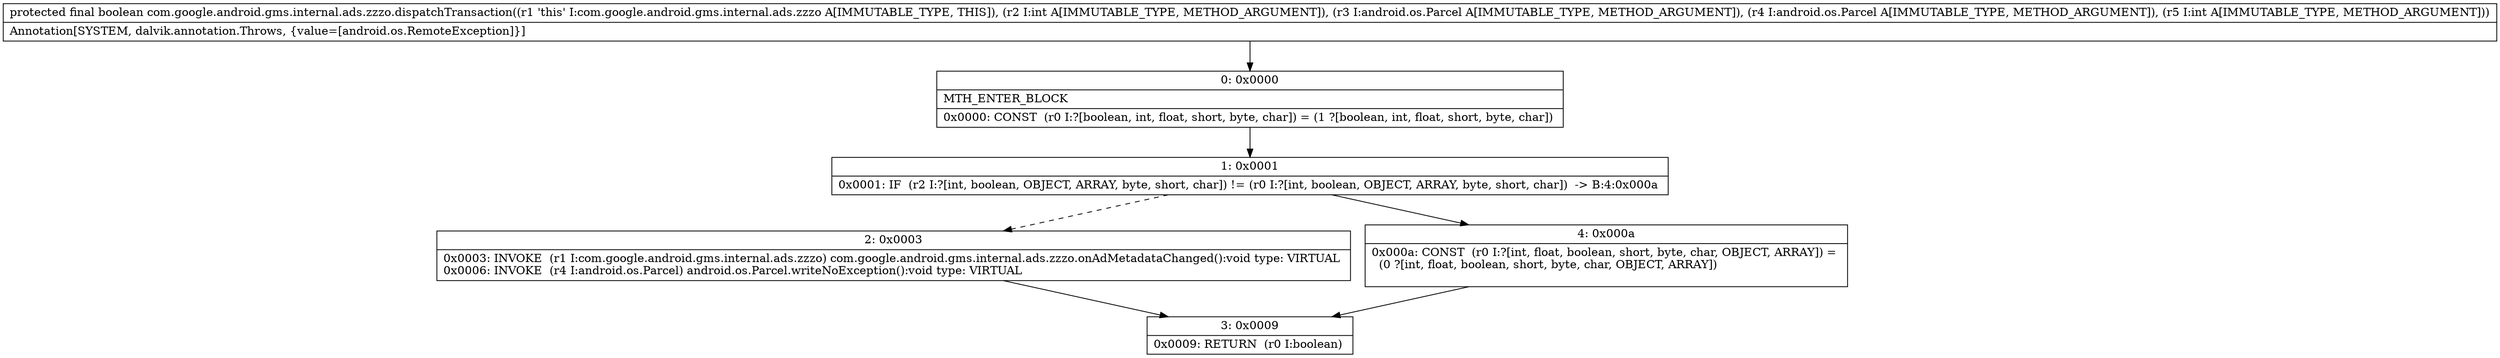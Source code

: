 digraph "CFG forcom.google.android.gms.internal.ads.zzzo.dispatchTransaction(ILandroid\/os\/Parcel;Landroid\/os\/Parcel;I)Z" {
Node_0 [shape=record,label="{0\:\ 0x0000|MTH_ENTER_BLOCK\l|0x0000: CONST  (r0 I:?[boolean, int, float, short, byte, char]) = (1 ?[boolean, int, float, short, byte, char]) \l}"];
Node_1 [shape=record,label="{1\:\ 0x0001|0x0001: IF  (r2 I:?[int, boolean, OBJECT, ARRAY, byte, short, char]) != (r0 I:?[int, boolean, OBJECT, ARRAY, byte, short, char])  \-\> B:4:0x000a \l}"];
Node_2 [shape=record,label="{2\:\ 0x0003|0x0003: INVOKE  (r1 I:com.google.android.gms.internal.ads.zzzo) com.google.android.gms.internal.ads.zzzo.onAdMetadataChanged():void type: VIRTUAL \l0x0006: INVOKE  (r4 I:android.os.Parcel) android.os.Parcel.writeNoException():void type: VIRTUAL \l}"];
Node_3 [shape=record,label="{3\:\ 0x0009|0x0009: RETURN  (r0 I:boolean) \l}"];
Node_4 [shape=record,label="{4\:\ 0x000a|0x000a: CONST  (r0 I:?[int, float, boolean, short, byte, char, OBJECT, ARRAY]) = \l  (0 ?[int, float, boolean, short, byte, char, OBJECT, ARRAY])\l \l}"];
MethodNode[shape=record,label="{protected final boolean com.google.android.gms.internal.ads.zzzo.dispatchTransaction((r1 'this' I:com.google.android.gms.internal.ads.zzzo A[IMMUTABLE_TYPE, THIS]), (r2 I:int A[IMMUTABLE_TYPE, METHOD_ARGUMENT]), (r3 I:android.os.Parcel A[IMMUTABLE_TYPE, METHOD_ARGUMENT]), (r4 I:android.os.Parcel A[IMMUTABLE_TYPE, METHOD_ARGUMENT]), (r5 I:int A[IMMUTABLE_TYPE, METHOD_ARGUMENT]))  | Annotation[SYSTEM, dalvik.annotation.Throws, \{value=[android.os.RemoteException]\}]\l}"];
MethodNode -> Node_0;
Node_0 -> Node_1;
Node_1 -> Node_2[style=dashed];
Node_1 -> Node_4;
Node_2 -> Node_3;
Node_4 -> Node_3;
}


